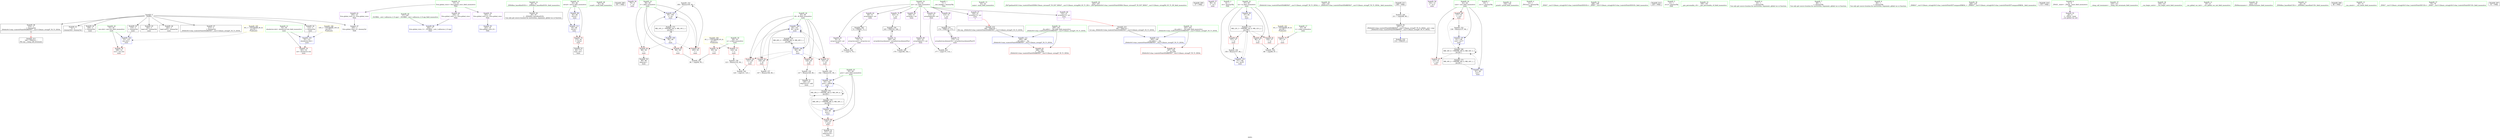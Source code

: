 digraph "SVFG" {
	label="SVFG";

	Node0x559679731850 [shape=record,color=grey,label="{NodeID: 0\nNullPtr}"];
	Node0x559679731850 -> Node0x559679749730[style=solid];
	Node0x559679731850 -> Node0x559679749830[style=solid];
	Node0x559679731850 -> Node0x559679749900[style=solid];
	Node0x559679731850 -> Node0x5596797499d0[style=solid];
	Node0x559679731850 -> Node0x559679749aa0[style=solid];
	Node0x559679731850 -> Node0x559679749b70[style=solid];
	Node0x559679731850 -> Node0x559679749c40[style=solid];
	Node0x559679731850 -> Node0x55967974ad30[style=solid];
	Node0x559679731850 -> Node0x559679749e40[style=solid];
	Node0x559679749e40 [shape=record,color=blue, style = dotted,label="{NodeID: 97\n245\<--3\nllvm.global_ctors_2\<--dummyVal\nGlob }"];
	Node0x559679747f50 [shape=record,color=green,label="{NodeID: 14\n29\<--35\n_ZNSt8ios_base4InitD1Ev\<--_ZNSt8ios_base4InitD1Ev_field_insensitive\n}"];
	Node0x559679747f50 -> Node0x55967974ae00[style=solid];
	Node0x55967974e9e0 [shape=record,color=blue,label="{NodeID: 111\n45\<--68\nretval\<--\nmain\n}"];
	Node0x55967974e9e0 -> Node0x55967974c310[style=dashed];
	Node0x559679748a90 [shape=record,color=green,label="{NodeID: 28\n81\<--82\nscanf\<--scanf_field_insensitive\n}"];
	Node0x559679769b00 [shape=record,color=black,label="{NodeID: 208\n101 = PHI()\n}"];
	Node0x559679749830 [shape=record,color=black,label="{NodeID: 42\n109\<--3\n\<--dummyVal\nmain\n}"];
	Node0x55967974b3e0 [shape=record,color=purple,label="{NodeID: 56\n79\<--8\n\<--.str\nmain\n}"];
	Node0x5596797525c0 [shape=record,color=grey,label="{NodeID: 153\n106 = Binary(105, 84, )\n}"];
	Node0x5596797525c0 -> Node0x55967974a1b0[style=solid];
	Node0x55967974bfd0 [shape=record,color=purple,label="{NodeID: 70\n163\<--51\n\<--arr\nmain\n}"];
	Node0x55967974bfd0 -> Node0x559679751900[style=solid];
	Node0x55967974cb30 [shape=record,color=red,label="{NodeID: 84\n98\<--59\n\<--i\nmain\n}"];
	Node0x55967974cb30 -> Node0x55967974af00[style=solid];
	Node0x559679731ed0 [shape=record,color=green,label="{NodeID: 1\n7\<--1\n__dso_handle\<--dummyObj\nGlob }"];
	Node0x559679749f40 [shape=record,color=blue,label="{NodeID: 98\n45\<--68\nretval\<--\nmain\n}"];
	Node0x559679749f40 -> Node0x55967974e9e0[style=dashed];
	Node0x559679747fe0 [shape=record,color=green,label="{NodeID: 15\n42\<--43\nmain\<--main_field_insensitive\n}"];
	Node0x55967974eab0 [shape=record,color=blue,label="{NodeID: 112\n200\<--198\n__lhs.addr\<--__lhs\n_ZStltIcSt11char_traitsIcESaIcEEbRKNSt7__cxx1112basic_stringIT_T0_T1_EESA_\n}"];
	Node0x55967974eab0 -> Node0x55967974d280[style=dashed];
	Node0x559679748b90 [shape=record,color=green,label="{NodeID: 29\n102\<--103\n_ZSt7getlineIcSt11char_traitsIcESaIcEERSt13basic_istreamIT_T0_ES7_RNSt7__cxx1112basic_stringIS4_S5_T1_EE\<--_ZSt7getlineIcSt11char_traitsIcESaIcEERSt13basic_istreamIT_T0_ES7_RNSt7__cxx1112basic_stringIS4_S5_T1_EE_field_insensitive\n}"];
	Node0x559679766c90 [shape=record,color=black,label="{NodeID: 209\n27 = PHI()\n}"];
	Node0x559679749900 [shape=record,color=black,label="{NodeID: 43\n110\<--3\n\<--dummyVal\nmain\n}"];
	Node0x559679749900 -> Node0x55967974a280[style=solid];
	Node0x55967974b4b0 [shape=record,color=purple,label="{NodeID: 57\n90\<--10\n\<--.str.1\nmain\n}"];
	Node0x559679752740 [shape=record,color=grey,label="{NodeID: 154\n127 = Binary(126, 84, )\n}"];
	Node0x559679752740 -> Node0x55967974afd0[style=solid];
	Node0x55967974c0a0 [shape=record,color=purple,label="{NodeID: 71\n73\<--72\narrayctor.next\<--arrayctor.cur\nmain\n}"];
	Node0x55967974c0a0 -> Node0x5596797513a0[style=solid];
	Node0x55967974c0a0 -> Node0x5596797537c0[style=solid];
	Node0x55967974cc00 [shape=record,color=red,label="{NodeID: 85\n105\<--59\n\<--i\nmain\n}"];
	Node0x55967974cc00 -> Node0x5596797525c0[style=solid];
	Node0x559679731a30 [shape=record,color=green,label="{NodeID: 2\n8\<--1\n.str\<--dummyObj\nGlob }"];
	Node0x55967974a010 [shape=record,color=blue,label="{NodeID: 99\n57\<--84\ntn\<--\nmain\n}"];
	Node0x55967974a010 -> Node0x55967975a390[style=dashed];
	Node0x5596797480a0 [shape=record,color=green,label="{NodeID: 16\n45\<--46\nretval\<--retval_field_insensitive\nmain\n}"];
	Node0x5596797480a0 -> Node0x55967974c310[style=solid];
	Node0x5596797480a0 -> Node0x559679749f40[style=solid];
	Node0x5596797480a0 -> Node0x55967974e9e0[style=solid];
	Node0x55967974eb80 [shape=record,color=blue,label="{NodeID: 113\n202\<--199\n__rhs.addr\<--__rhs\n_ZStltIcSt11char_traitsIcESaIcEEbRKNSt7__cxx1112basic_stringIT_T0_T1_EESA_\n}"];
	Node0x55967974eb80 -> Node0x55967974d350[style=dashed];
	Node0x559679748c90 [shape=record,color=green,label="{NodeID: 30\n134\<--135\n_ZStltIcSt11char_traitsIcESaIcEEbRKNSt7__cxx1112basic_stringIT_T0_T1_EESA_\<--_ZStltIcSt11char_traitsIcESaIcEEbRKNSt7__cxx1112basic_stringIT_T0_T1_EESA__field_insensitive\n}"];
	Node0x559679766d90 [shape=record,color=black,label="{NodeID: 210\n133 = PHI(197, )\n}"];
	Node0x5596797499d0 [shape=record,color=black,label="{NodeID: 44\n112\<--3\n\<--dummyVal\nmain\n}"];
	Node0x5596797499d0 -> Node0x55967974a350[style=solid];
	Node0x55967974b580 [shape=record,color=purple,label="{NodeID: 58\n152\<--13\n\<--.str.2\nmain\n}"];
	Node0x5596797528c0 [shape=record,color=grey,label="{NodeID: 155\n158 = Binary(157, 84, )\n}"];
	Node0x5596797528c0 -> Node0x55967974e910[style=solid];
	Node0x55967974c170 [shape=record,color=purple,label="{NodeID: 72\n166\<--165\narraydestroy.element\<--arraydestroy.elementPast\nmain\n}"];
	Node0x55967974c170 -> Node0x559679751900[style=solid];
	Node0x55967974c170 -> Node0x559679753040[style=solid];
	Node0x55967974ccd0 [shape=record,color=red,label="{NodeID: 86\n137\<--61\n\<--cost\nmain\n}"];
	Node0x55967974ccd0 -> Node0x559679752440[style=solid];
	Node0x559679731ac0 [shape=record,color=green,label="{NodeID: 3\n10\<--1\n.str.1\<--dummyObj\nGlob }"];
	Node0x5596795cdb80 [shape=record,color=yellow,style=double,label="{NodeID: 183\n4V_1 = ENCHI(MR_4V_0)\npts\{48 \}\nFun[main]}"];
	Node0x5596795cdb80 -> Node0x55967974c3e0[style=dashed];
	Node0x55967974a0e0 [shape=record,color=blue,label="{NodeID: 100\n59\<--68\ni\<--\nmain\n}"];
	Node0x55967974a0e0 -> Node0x55967974ca60[style=dashed];
	Node0x55967974a0e0 -> Node0x55967974cb30[style=dashed];
	Node0x55967974a0e0 -> Node0x55967974cc00[style=dashed];
	Node0x55967974a0e0 -> Node0x55967974a1b0[style=dashed];
	Node0x55967974a0e0 -> Node0x55967975a890[style=dashed];
	Node0x559679748170 [shape=record,color=green,label="{NodeID: 17\n47\<--48\nt\<--t_field_insensitive\nmain\n}"];
	Node0x559679748170 -> Node0x55967974c3e0[style=solid];
	Node0x559679748d90 [shape=record,color=green,label="{NodeID: 31\n154\<--155\nprintf\<--printf_field_insensitive\n}"];
	Node0x559679766ef0 [shape=record,color=black,label="{NodeID: 211\n208 = PHI()\n}"];
	Node0x559679766ef0 -> Node0x559679753640[style=solid];
	Node0x559679749aa0 [shape=record,color=black,label="{NodeID: 45\n182\<--3\nlpad.val\<--dummyVal\nmain\n}"];
	Node0x55967974b650 [shape=record,color=purple,label="{NodeID: 59\n243\<--15\nllvm.global_ctors_0\<--llvm.global_ctors\nGlob }"];
	Node0x55967974b650 -> Node0x55967974d420[style=solid];
	Node0x559679752a40 [shape=record,color=grey,label="{NodeID: 156\n123 = Binary(122, 84, )\n}"];
	Node0x559679752a40 -> Node0x559679753340[style=solid];
	Node0x55967974c240 [shape=record,color=purple,label="{NodeID: 73\n175\<--174\narraydestroy.element32\<--arraydestroy.elementPast31\nmain\n}"];
	Node0x55967974c240 -> Node0x559679751ea0[style=solid];
	Node0x55967974c240 -> Node0x5596797534c0[style=solid];
	Node0x559679759e90 [shape=record,color=black,label="{NodeID: 170\nMR_18V_5 = PHI(MR_18V_6, MR_18V_4, )\npts\{64 \}\n}"];
	Node0x559679759e90 -> Node0x55967974ce70[style=dashed];
	Node0x559679759e90 -> Node0x55967974e770[style=dashed];
	Node0x559679759e90 -> Node0x559679759e90[style=dashed];
	Node0x559679759e90 -> Node0x55967975b290[style=dashed];
	Node0x55967974cda0 [shape=record,color=red,label="{NodeID: 87\n151\<--61\n\<--cost\nmain\n}"];
	Node0x559679732df0 [shape=record,color=green,label="{NodeID: 4\n12\<--1\n_ZSt3cin\<--dummyObj\nGlob }"];
	Node0x55967975e530 [shape=record,color=yellow,style=double,label="{NodeID: 184\n6V_1 = ENCHI(MR_6V_0)\npts\{50 \}\nFun[main]}"];
	Node0x55967975e530 -> Node0x55967974c4b0[style=dashed];
	Node0x55967975e530 -> Node0x55967974c580[style=dashed];
	Node0x55967974a1b0 [shape=record,color=blue,label="{NodeID: 101\n59\<--106\ni\<--inc\nmain\n}"];
	Node0x55967974a1b0 -> Node0x55967974ca60[style=dashed];
	Node0x55967974a1b0 -> Node0x55967974cb30[style=dashed];
	Node0x55967974a1b0 -> Node0x55967974cc00[style=dashed];
	Node0x55967974a1b0 -> Node0x55967974a1b0[style=dashed];
	Node0x55967974a1b0 -> Node0x55967975a890[style=dashed];
	Node0x559679748240 [shape=record,color=green,label="{NodeID: 18\n49\<--50\nn\<--n_field_insensitive\nmain\n}"];
	Node0x559679748240 -> Node0x55967974c4b0[style=solid];
	Node0x559679748240 -> Node0x55967974c580[style=solid];
	Node0x559679748e90 [shape=record,color=green,label="{NodeID: 32\n168\<--169\n_ZNSt7__cxx1112basic_stringIcSt11char_traitsIcESaIcEED1Ev\<--_ZNSt7__cxx1112basic_stringIcSt11char_traitsIcESaIcEED1Ev_field_insensitive\n}"];
	Node0x559679766ff0 [shape=record,color=black,label="{NodeID: 212\n229 = PHI()\n}"];
	Node0x559679749b70 [shape=record,color=black,label="{NodeID: 46\n183\<--3\nlpad.val35\<--dummyVal\nmain\n}"];
	Node0x55967974b750 [shape=record,color=purple,label="{NodeID: 60\n244\<--15\nllvm.global_ctors_1\<--llvm.global_ctors\nGlob }"];
	Node0x55967974b750 -> Node0x559679749d40[style=solid];
	Node0x559679752bc0 [shape=record,color=grey,label="{NodeID: 157\n147 = Binary(146, 84, )\n}"];
	Node0x559679752bc0 -> Node0x55967974e840[style=solid];
	Node0x55967974c310 [shape=record,color=red,label="{NodeID: 74\n172\<--45\n\<--retval\nmain\n}"];
	Node0x55967974c310 -> Node0x55967974b170[style=solid];
	Node0x55967975a390 [shape=record,color=black,label="{NodeID: 171\nMR_12V_3 = PHI(MR_12V_4, MR_12V_2, )\npts\{58 \}\n}"];
	Node0x55967975a390 -> Node0x55967974c7f0[style=dashed];
	Node0x55967975a390 -> Node0x55967974c8c0[style=dashed];
	Node0x55967975a390 -> Node0x55967974c990[style=dashed];
	Node0x55967975a390 -> Node0x55967974e910[style=dashed];
	Node0x55967974ce70 [shape=record,color=red,label="{NodeID: 88\n130\<--63\n\<--prev\nmain\n}"];
	Node0x55967974ce70 -> Node0x55967974b0a0[style=solid];
	Node0x559679732e80 [shape=record,color=green,label="{NodeID: 5\n13\<--1\n.str.2\<--dummyObj\nGlob }"];
	Node0x55967975e610 [shape=record,color=yellow,style=double,label="{NodeID: 185\n8V_1 = ENCHI(MR_8V_0)\npts\{54 \}\nFun[main]}"];
	Node0x55967975e610 -> Node0x55967974a280[style=dashed];
	Node0x55967974a280 [shape=record,color=blue,label="{NodeID: 102\n53\<--110\nexn.slot\<--\nmain\n}"];
	Node0x55967974a280 -> Node0x55967974c650[style=dashed];
	Node0x559679748310 [shape=record,color=green,label="{NodeID: 19\n51\<--52\narr\<--arr_field_insensitive\nmain\n}"];
	Node0x559679748310 -> Node0x55967974b950[style=solid];
	Node0x559679748310 -> Node0x55967974ba20[style=solid];
	Node0x559679748310 -> Node0x55967974baf0[style=solid];
	Node0x559679748310 -> Node0x55967974bbc0[style=solid];
	Node0x559679748310 -> Node0x55967974bc90[style=solid];
	Node0x559679748310 -> Node0x55967974bd60[style=solid];
	Node0x559679748310 -> Node0x55967974be30[style=solid];
	Node0x559679748310 -> Node0x55967974bf00[style=solid];
	Node0x559679748310 -> Node0x55967974bfd0[style=solid];
	Node0x559679748f90 [shape=record,color=green,label="{NodeID: 33\n190\<--191\n__gxx_personality_v0\<--__gxx_personality_v0_field_insensitive\n}"];
	Node0x5596797670c0 [shape=record,color=black,label="{NodeID: 213\n228 = PHI(214, )\n0th arg __clang_call_terminate }"];
	Node0x559679749c40 [shape=record,color=black,label="{NodeID: 47\n213\<--3\n\<--dummyVal\n_ZStltIcSt11char_traitsIcESaIcEEbRKNSt7__cxx1112basic_stringIT_T0_T1_EESA_\n}"];
	Node0x55967974b850 [shape=record,color=purple,label="{NodeID: 61\n245\<--15\nllvm.global_ctors_2\<--llvm.global_ctors\nGlob }"];
	Node0x55967974b850 -> Node0x559679749e40[style=solid];
	Node0x559679752d40 [shape=record,color=grey,label="{NodeID: 158\n142 = Binary(141, 84, )\n}"];
	Node0x559679752d40 -> Node0x55967974e770[style=solid];
	Node0x55967974c3e0 [shape=record,color=red,label="{NodeID: 75\n87\<--47\n\<--t\nmain\n}"];
	Node0x55967974c3e0 -> Node0x559679752ec0[style=solid];
	Node0x55967975a890 [shape=record,color=black,label="{NodeID: 172\nMR_14V_2 = PHI(MR_14V_4, MR_14V_1, )\npts\{60 \}\n}"];
	Node0x55967975a890 -> Node0x55967974a0e0[style=dashed];
	Node0x55967974cf40 [shape=record,color=red,label="{NodeID: 89\n121\<--65\n\<--i8\nmain\n}"];
	Node0x55967974cf40 -> Node0x559679753340[style=solid];
	Node0x559679732f10 [shape=record,color=green,label="{NodeID: 6\n16\<--1\n\<--dummyObj\nCan only get source location for instruction, argument, global var or function.}"];
	Node0x55967975e6f0 [shape=record,color=yellow,style=double,label="{NodeID: 186\n10V_1 = ENCHI(MR_10V_0)\npts\{56 \}\nFun[main]}"];
	Node0x55967975e6f0 -> Node0x55967974a350[style=dashed];
	Node0x55967974a350 [shape=record,color=blue,label="{NodeID: 103\n55\<--112\nehselector.slot\<--\nmain\n}"];
	Node0x55967974a350 -> Node0x55967974c720[style=dashed];
	Node0x5596797483e0 [shape=record,color=green,label="{NodeID: 20\n53\<--54\nexn.slot\<--exn.slot_field_insensitive\nmain\n}"];
	Node0x5596797483e0 -> Node0x55967974c650[style=solid];
	Node0x5596797483e0 -> Node0x55967974a280[style=solid];
	Node0x559679749090 [shape=record,color=green,label="{NodeID: 34\n200\<--201\n__lhs.addr\<--__lhs.addr_field_insensitive\n_ZStltIcSt11char_traitsIcESaIcEEbRKNSt7__cxx1112basic_stringIT_T0_T1_EESA_\n}"];
	Node0x559679749090 -> Node0x55967974d280[style=solid];
	Node0x559679749090 -> Node0x55967974eab0[style=solid];
	Node0x559679767280 [shape=record,color=black,label="{NodeID: 214\n198 = PHI(129, )\n0th arg _ZStltIcSt11char_traitsIcESaIcEEbRKNSt7__cxx1112basic_stringIT_T0_T1_EESA_ }"];
	Node0x559679767280 -> Node0x55967974eab0[style=solid];
	Node0x55967974ad30 [shape=record,color=black,label="{NodeID: 48\n214\<--3\n\<--dummyVal\n_ZStltIcSt11char_traitsIcESaIcEEbRKNSt7__cxx1112basic_stringIT_T0_T1_EESA_\n|{<s0>12}}"];
	Node0x55967974ad30:s0 -> Node0x5596797670c0[style=solid,color=red];
	Node0x55967974b950 [shape=record,color=purple,label="{NodeID: 62\n69\<--51\narray.begin\<--arr\nmain\n}"];
	Node0x55967974b950 -> Node0x5596797513a0[style=solid];
	Node0x559679752ec0 [shape=record,color=grey,label="{NodeID: 159\n88 = cmp(86, 87, )\n}"];
	Node0x55967974c4b0 [shape=record,color=red,label="{NodeID: 76\n95\<--49\n\<--n\nmain\n}"];
	Node0x55967974c4b0 -> Node0x5596797531c0[style=solid];
	Node0x55967975ad90 [shape=record,color=black,label="{NodeID: 173\nMR_16V_2 = PHI(MR_16V_4, MR_16V_1, )\npts\{62 \}\n}"];
	Node0x55967975ad90 -> Node0x55967974a420[style=dashed];
	Node0x55967974d010 [shape=record,color=red,label="{NodeID: 90\n126\<--65\n\<--i8\nmain\n}"];
	Node0x55967974d010 -> Node0x559679752740[style=solid];
	Node0x559679733270 [shape=record,color=green,label="{NodeID: 7\n68\<--1\n\<--dummyObj\nCan only get source location for instruction, argument, global var or function.}"];
	Node0x55967974a420 [shape=record,color=blue,label="{NodeID: 104\n61\<--68\ncost\<--\nmain\n}"];
	Node0x55967974a420 -> Node0x559679758a90[style=dashed];
	Node0x5596797484b0 [shape=record,color=green,label="{NodeID: 21\n55\<--56\nehselector.slot\<--ehselector.slot_field_insensitive\nmain\n}"];
	Node0x5596797484b0 -> Node0x55967974c720[style=solid];
	Node0x5596797484b0 -> Node0x55967974a350[style=solid];
	Node0x559679749160 [shape=record,color=green,label="{NodeID: 35\n202\<--203\n__rhs.addr\<--__rhs.addr_field_insensitive\n_ZStltIcSt11char_traitsIcESaIcEEbRKNSt7__cxx1112basic_stringIT_T0_T1_EESA_\n}"];
	Node0x559679749160 -> Node0x55967974d350[style=solid];
	Node0x559679749160 -> Node0x55967974eb80[style=solid];
	Node0x5596797673c0 [shape=record,color=black,label="{NodeID: 215\n199 = PHI(132, )\n1st arg _ZStltIcSt11char_traitsIcESaIcEEbRKNSt7__cxx1112basic_stringIT_T0_T1_EESA_ }"];
	Node0x5596797673c0 -> Node0x55967974eb80[style=solid];
	Node0x55967974ae00 [shape=record,color=black,label="{NodeID: 49\n28\<--29\n\<--_ZNSt8ios_base4InitD1Ev\nCan only get source location for instruction, argument, global var or function.}"];
	Node0x55967974ba20 [shape=record,color=purple,label="{NodeID: 63\n70\<--51\narrayctor.end\<--arr\nmain\n}"];
	Node0x55967974ba20 -> Node0x5596797537c0[style=solid];
	Node0x559679753040 [shape=record,color=grey,label="{NodeID: 160\n170 = cmp(166, 162, )\n}"];
	Node0x55967974c580 [shape=record,color=red,label="{NodeID: 77\n122\<--49\n\<--n\nmain\n}"];
	Node0x55967974c580 -> Node0x559679752a40[style=solid];
	Node0x55967975b290 [shape=record,color=black,label="{NodeID: 174\nMR_18V_2 = PHI(MR_18V_4, MR_18V_1, )\npts\{64 \}\n}"];
	Node0x55967975b290 -> Node0x55967974e500[style=dashed];
	Node0x55967974d0e0 [shape=record,color=red,label="{NodeID: 91\n141\<--65\n\<--i8\nmain\n}"];
	Node0x55967974d0e0 -> Node0x559679752d40[style=solid];
	Node0x559679733300 [shape=record,color=green,label="{NodeID: 8\n84\<--1\n\<--dummyObj\nCan only get source location for instruction, argument, global var or function.}"];
	Node0x55967974e500 [shape=record,color=blue,label="{NodeID: 105\n63\<--68\nprev\<--\nmain\n}"];
	Node0x55967974e500 -> Node0x55967974ce70[style=dashed];
	Node0x55967974e500 -> Node0x55967974e770[style=dashed];
	Node0x55967974e500 -> Node0x559679759e90[style=dashed];
	Node0x55967974e500 -> Node0x55967975b290[style=dashed];
	Node0x559679748580 [shape=record,color=green,label="{NodeID: 22\n57\<--58\ntn\<--tn_field_insensitive\nmain\n}"];
	Node0x559679748580 -> Node0x55967974c7f0[style=solid];
	Node0x559679748580 -> Node0x55967974c8c0[style=solid];
	Node0x559679748580 -> Node0x55967974c990[style=solid];
	Node0x559679748580 -> Node0x55967974a010[style=solid];
	Node0x559679748580 -> Node0x55967974e910[style=solid];
	Node0x559679749230 [shape=record,color=green,label="{NodeID: 36\n209\<--210\n_ZNKSt7__cxx1112basic_stringIcSt11char_traitsIcESaIcEE7compareERKS4_\<--_ZNKSt7__cxx1112basic_stringIcSt11char_traitsIcESaIcEE7compareERKS4__field_insensitive\n}"];
	Node0x559679767860 [shape=record,color=black,label="{NodeID: 216\n153 = PHI()\n}"];
	Node0x55967974af00 [shape=record,color=black,label="{NodeID: 50\n99\<--98\nidxprom\<--\nmain\n}"];
	Node0x55967974baf0 [shape=record,color=purple,label="{NodeID: 64\n100\<--51\narrayidx\<--arr\nmain\n}"];
	Node0x5596797531c0 [shape=record,color=grey,label="{NodeID: 161\n96 = cmp(94, 95, )\n}"];
	Node0x55967974c650 [shape=record,color=red,label="{NodeID: 78\n180\<--53\nexn\<--exn.slot\nmain\n}"];
	Node0x55967975b790 [shape=record,color=black,label="{NodeID: 175\nMR_20V_2 = PHI(MR_20V_4, MR_20V_1, )\npts\{66 \}\n}"];
	Node0x55967975b790 -> Node0x55967974e5d0[style=dashed];
	Node0x55967974d1b0 [shape=record,color=red,label="{NodeID: 92\n146\<--65\n\<--i8\nmain\n}"];
	Node0x55967974d1b0 -> Node0x559679752bc0[style=solid];
	Node0x559679733390 [shape=record,color=green,label="{NodeID: 9\n4\<--6\n_ZStL8__ioinit\<--_ZStL8__ioinit_field_insensitive\nGlob }"];
	Node0x559679733390 -> Node0x55967974b310[style=solid];
	Node0x55967974e5d0 [shape=record,color=blue,label="{NodeID: 106\n65\<--68\ni8\<--\nmain\n}"];
	Node0x55967974e5d0 -> Node0x55967974cf40[style=dashed];
	Node0x55967974e5d0 -> Node0x55967974d010[style=dashed];
	Node0x55967974e5d0 -> Node0x55967974d0e0[style=dashed];
	Node0x55967974e5d0 -> Node0x55967974d1b0[style=dashed];
	Node0x55967974e5d0 -> Node0x55967974e840[style=dashed];
	Node0x55967974e5d0 -> Node0x55967975b790[style=dashed];
	Node0x559679748650 [shape=record,color=green,label="{NodeID: 23\n59\<--60\ni\<--i_field_insensitive\nmain\n}"];
	Node0x559679748650 -> Node0x55967974ca60[style=solid];
	Node0x559679748650 -> Node0x55967974cb30[style=solid];
	Node0x559679748650 -> Node0x55967974cc00[style=solid];
	Node0x559679748650 -> Node0x55967974a0e0[style=solid];
	Node0x559679748650 -> Node0x55967974a1b0[style=solid];
	Node0x559679749330 [shape=record,color=green,label="{NodeID: 37\n216\<--217\n__clang_call_terminate\<--__clang_call_terminate_field_insensitive\n}"];
	Node0x55967974afd0 [shape=record,color=black,label="{NodeID: 51\n128\<--127\nidxprom12\<--add\nmain\n}"];
	Node0x55967974bbc0 [shape=record,color=purple,label="{NodeID: 65\n114\<--51\narray.begin29\<--arr\nmain\n}"];
	Node0x55967974bbc0 -> Node0x5596797534c0[style=solid];
	Node0x559679753340 [shape=record,color=grey,label="{NodeID: 162\n124 = cmp(121, 123, )\n}"];
	Node0x55967974c720 [shape=record,color=red,label="{NodeID: 79\n181\<--55\nsel\<--ehselector.slot\nmain\n}"];
	Node0x55967974d280 [shape=record,color=red,label="{NodeID: 93\n206\<--200\n\<--__lhs.addr\n_ZStltIcSt11char_traitsIcESaIcEEbRKNSt7__cxx1112basic_stringIT_T0_T1_EESA_\n}"];
	Node0x559679732810 [shape=record,color=green,label="{NodeID: 10\n15\<--19\nllvm.global_ctors\<--llvm.global_ctors_field_insensitive\nGlob }"];
	Node0x559679732810 -> Node0x55967974b650[style=solid];
	Node0x559679732810 -> Node0x55967974b750[style=solid];
	Node0x559679732810 -> Node0x55967974b850[style=solid];
	Node0x55967974e6a0 [shape=record,color=blue,label="{NodeID: 107\n61\<--138\ncost\<--inc17\nmain\n}"];
	Node0x55967974e6a0 -> Node0x559679758a90[style=dashed];
	Node0x559679748720 [shape=record,color=green,label="{NodeID: 24\n61\<--62\ncost\<--cost_field_insensitive\nmain\n}"];
	Node0x559679748720 -> Node0x55967974ccd0[style=solid];
	Node0x559679748720 -> Node0x55967974cda0[style=solid];
	Node0x559679748720 -> Node0x55967974a420[style=solid];
	Node0x559679748720 -> Node0x55967974e6a0[style=solid];
	Node0x559679749430 [shape=record,color=green,label="{NodeID: 38\n230\<--231\n__cxa_begin_catch\<--__cxa_begin_catch_field_insensitive\n}"];
	Node0x55967974b0a0 [shape=record,color=black,label="{NodeID: 52\n131\<--130\nidxprom14\<--\nmain\n}"];
	Node0x5596797513a0 [shape=record,color=black,label="{NodeID: 149\n72 = PHI(69, 73, )\n}"];
	Node0x5596797513a0 -> Node0x55967974c0a0[style=solid];
	Node0x55967974bc90 [shape=record,color=purple,label="{NodeID: 66\n115\<--51\n\<--arr\nmain\n}"];
	Node0x55967974bc90 -> Node0x559679751ea0[style=solid];
	Node0x5596797534c0 [shape=record,color=grey,label="{NodeID: 163\n177 = cmp(175, 114, )\n}"];
	Node0x55967974c7f0 [shape=record,color=red,label="{NodeID: 80\n86\<--57\n\<--tn\nmain\n}"];
	Node0x55967974c7f0 -> Node0x559679752ec0[style=solid];
	Node0x55967974d350 [shape=record,color=red,label="{NodeID: 94\n207\<--202\n\<--__rhs.addr\n_ZStltIcSt11char_traitsIcESaIcEEbRKNSt7__cxx1112basic_stringIT_T0_T1_EESA_\n}"];
	Node0x5596797328a0 [shape=record,color=green,label="{NodeID: 11\n20\<--21\n__cxx_global_var_init\<--__cxx_global_var_init_field_insensitive\n}"];
	Node0x55967974e770 [shape=record,color=blue,label="{NodeID: 108\n63\<--142\nprev\<--add18\nmain\n}"];
	Node0x55967974e770 -> Node0x559679759e90[style=dashed];
	Node0x5596797487f0 [shape=record,color=green,label="{NodeID: 25\n63\<--64\nprev\<--prev_field_insensitive\nmain\n}"];
	Node0x5596797487f0 -> Node0x55967974ce70[style=solid];
	Node0x5596797487f0 -> Node0x55967974e500[style=solid];
	Node0x5596797487f0 -> Node0x55967974e770[style=solid];
	Node0x559679749530 [shape=record,color=green,label="{NodeID: 39\n233\<--234\n_ZSt9terminatev\<--_ZSt9terminatev_field_insensitive\n}"];
	Node0x55967974b170 [shape=record,color=black,label="{NodeID: 53\n44\<--172\nmain_ret\<--\nmain\n}"];
	Node0x559679751900 [shape=record,color=black,label="{NodeID: 150\n165 = PHI(163, 166, )\n}"];
	Node0x559679751900 -> Node0x55967974c170[style=solid];
	Node0x55967974bd60 [shape=record,color=purple,label="{NodeID: 67\n129\<--51\narrayidx13\<--arr\nmain\n|{<s0>7}}"];
	Node0x55967974bd60:s0 -> Node0x559679767280[style=solid,color=red];
	Node0x559679753640 [shape=record,color=grey,label="{NodeID: 164\n211 = cmp(208, 68, )\n}"];
	Node0x559679753640 -> Node0x55967974b240[style=solid];
	Node0x55967974c8c0 [shape=record,color=red,label="{NodeID: 81\n150\<--57\n\<--tn\nmain\n}"];
	Node0x55967974d420 [shape=record,color=blue,label="{NodeID: 95\n243\<--16\nllvm.global_ctors_0\<--\nGlob }"];
	Node0x559679732930 [shape=record,color=green,label="{NodeID: 12\n24\<--25\n_ZNSt8ios_base4InitC1Ev\<--_ZNSt8ios_base4InitC1Ev_field_insensitive\n}"];
	Node0x55967974e840 [shape=record,color=blue,label="{NodeID: 109\n65\<--147\ni8\<--inc20\nmain\n}"];
	Node0x55967974e840 -> Node0x55967974cf40[style=dashed];
	Node0x55967974e840 -> Node0x55967974d010[style=dashed];
	Node0x55967974e840 -> Node0x55967974d0e0[style=dashed];
	Node0x55967974e840 -> Node0x55967974d1b0[style=dashed];
	Node0x55967974e840 -> Node0x55967974e840[style=dashed];
	Node0x55967974e840 -> Node0x55967975b790[style=dashed];
	Node0x5596797488c0 [shape=record,color=green,label="{NodeID: 26\n65\<--66\ni8\<--i8_field_insensitive\nmain\n}"];
	Node0x5596797488c0 -> Node0x55967974cf40[style=solid];
	Node0x5596797488c0 -> Node0x55967974d010[style=solid];
	Node0x5596797488c0 -> Node0x55967974d0e0[style=solid];
	Node0x5596797488c0 -> Node0x55967974d1b0[style=solid];
	Node0x5596797488c0 -> Node0x55967974e5d0[style=solid];
	Node0x5596797488c0 -> Node0x55967974e840[style=solid];
	Node0x559679768680 [shape=record,color=black,label="{NodeID: 206\n80 = PHI()\n}"];
	Node0x559679749630 [shape=record,color=green,label="{NodeID: 40\n17\<--239\n_GLOBAL__sub_I_uditarora_2_0.cpp\<--_GLOBAL__sub_I_uditarora_2_0.cpp_field_insensitive\n}"];
	Node0x559679749630 -> Node0x559679749d40[style=solid];
	Node0x55967974b240 [shape=record,color=black,label="{NodeID: 54\n197\<--211\n_ZStltIcSt11char_traitsIcESaIcEEbRKNSt7__cxx1112basic_stringIT_T0_T1_EESA__ret\<--cmp\n_ZStltIcSt11char_traitsIcESaIcEEbRKNSt7__cxx1112basic_stringIT_T0_T1_EESA_\n|{<s0>7}}"];
	Node0x55967974b240:s0 -> Node0x559679766d90[style=solid,color=blue];
	Node0x559679751ea0 [shape=record,color=black,label="{NodeID: 151\n174 = PHI(115, 175, )\n}"];
	Node0x559679751ea0 -> Node0x55967974c240[style=solid];
	Node0x55967974be30 [shape=record,color=purple,label="{NodeID: 68\n132\<--51\narrayidx15\<--arr\nmain\n|{<s0>7}}"];
	Node0x55967974be30:s0 -> Node0x5596797673c0[style=solid,color=red];
	Node0x5596797537c0 [shape=record,color=grey,label="{NodeID: 165\n77 = cmp(73, 70, )\n}"];
	Node0x55967974c990 [shape=record,color=red,label="{NodeID: 82\n157\<--57\n\<--tn\nmain\n}"];
	Node0x55967974c990 -> Node0x5596797528c0[style=solid];
	Node0x559679749d40 [shape=record,color=blue,label="{NodeID: 96\n244\<--17\nllvm.global_ctors_1\<--_GLOBAL__sub_I_uditarora_2_0.cpp\nGlob }"];
	Node0x559679732a30 [shape=record,color=green,label="{NodeID: 13\n30\<--31\n__cxa_atexit\<--__cxa_atexit_field_insensitive\n}"];
	Node0x55967974e910 [shape=record,color=blue,label="{NodeID: 110\n57\<--158\ntn\<--inc25\nmain\n}"];
	Node0x55967974e910 -> Node0x55967975a390[style=dashed];
	Node0x559679748990 [shape=record,color=green,label="{NodeID: 27\n75\<--76\n_ZNSt7__cxx1112basic_stringIcSt11char_traitsIcESaIcEEC1Ev\<--_ZNSt7__cxx1112basic_stringIcSt11char_traitsIcESaIcEEC1Ev_field_insensitive\n}"];
	Node0x5596797685b0 [shape=record,color=black,label="{NodeID: 207\n91 = PHI()\n}"];
	Node0x559679749730 [shape=record,color=black,label="{NodeID: 41\n2\<--3\ndummyVal\<--dummyVal\n}"];
	Node0x55967974b310 [shape=record,color=purple,label="{NodeID: 55\n26\<--4\n\<--_ZStL8__ioinit\n__cxx_global_var_init\n}"];
	Node0x559679752440 [shape=record,color=grey,label="{NodeID: 152\n138 = Binary(137, 84, )\n}"];
	Node0x559679752440 -> Node0x55967974e6a0[style=solid];
	Node0x55967974bf00 [shape=record,color=purple,label="{NodeID: 69\n162\<--51\narray.begin27\<--arr\nmain\n}"];
	Node0x55967974bf00 -> Node0x559679753040[style=solid];
	Node0x559679758a90 [shape=record,color=black,label="{NodeID: 166\nMR_16V_4 = PHI(MR_16V_6, MR_16V_3, )\npts\{62 \}\n}"];
	Node0x559679758a90 -> Node0x55967974ccd0[style=dashed];
	Node0x559679758a90 -> Node0x55967974cda0[style=dashed];
	Node0x559679758a90 -> Node0x55967974e6a0[style=dashed];
	Node0x559679758a90 -> Node0x559679758a90[style=dashed];
	Node0x559679758a90 -> Node0x55967975ad90[style=dashed];
	Node0x55967974ca60 [shape=record,color=red,label="{NodeID: 83\n94\<--59\n\<--i\nmain\n}"];
	Node0x55967974ca60 -> Node0x5596797531c0[style=solid];
}
